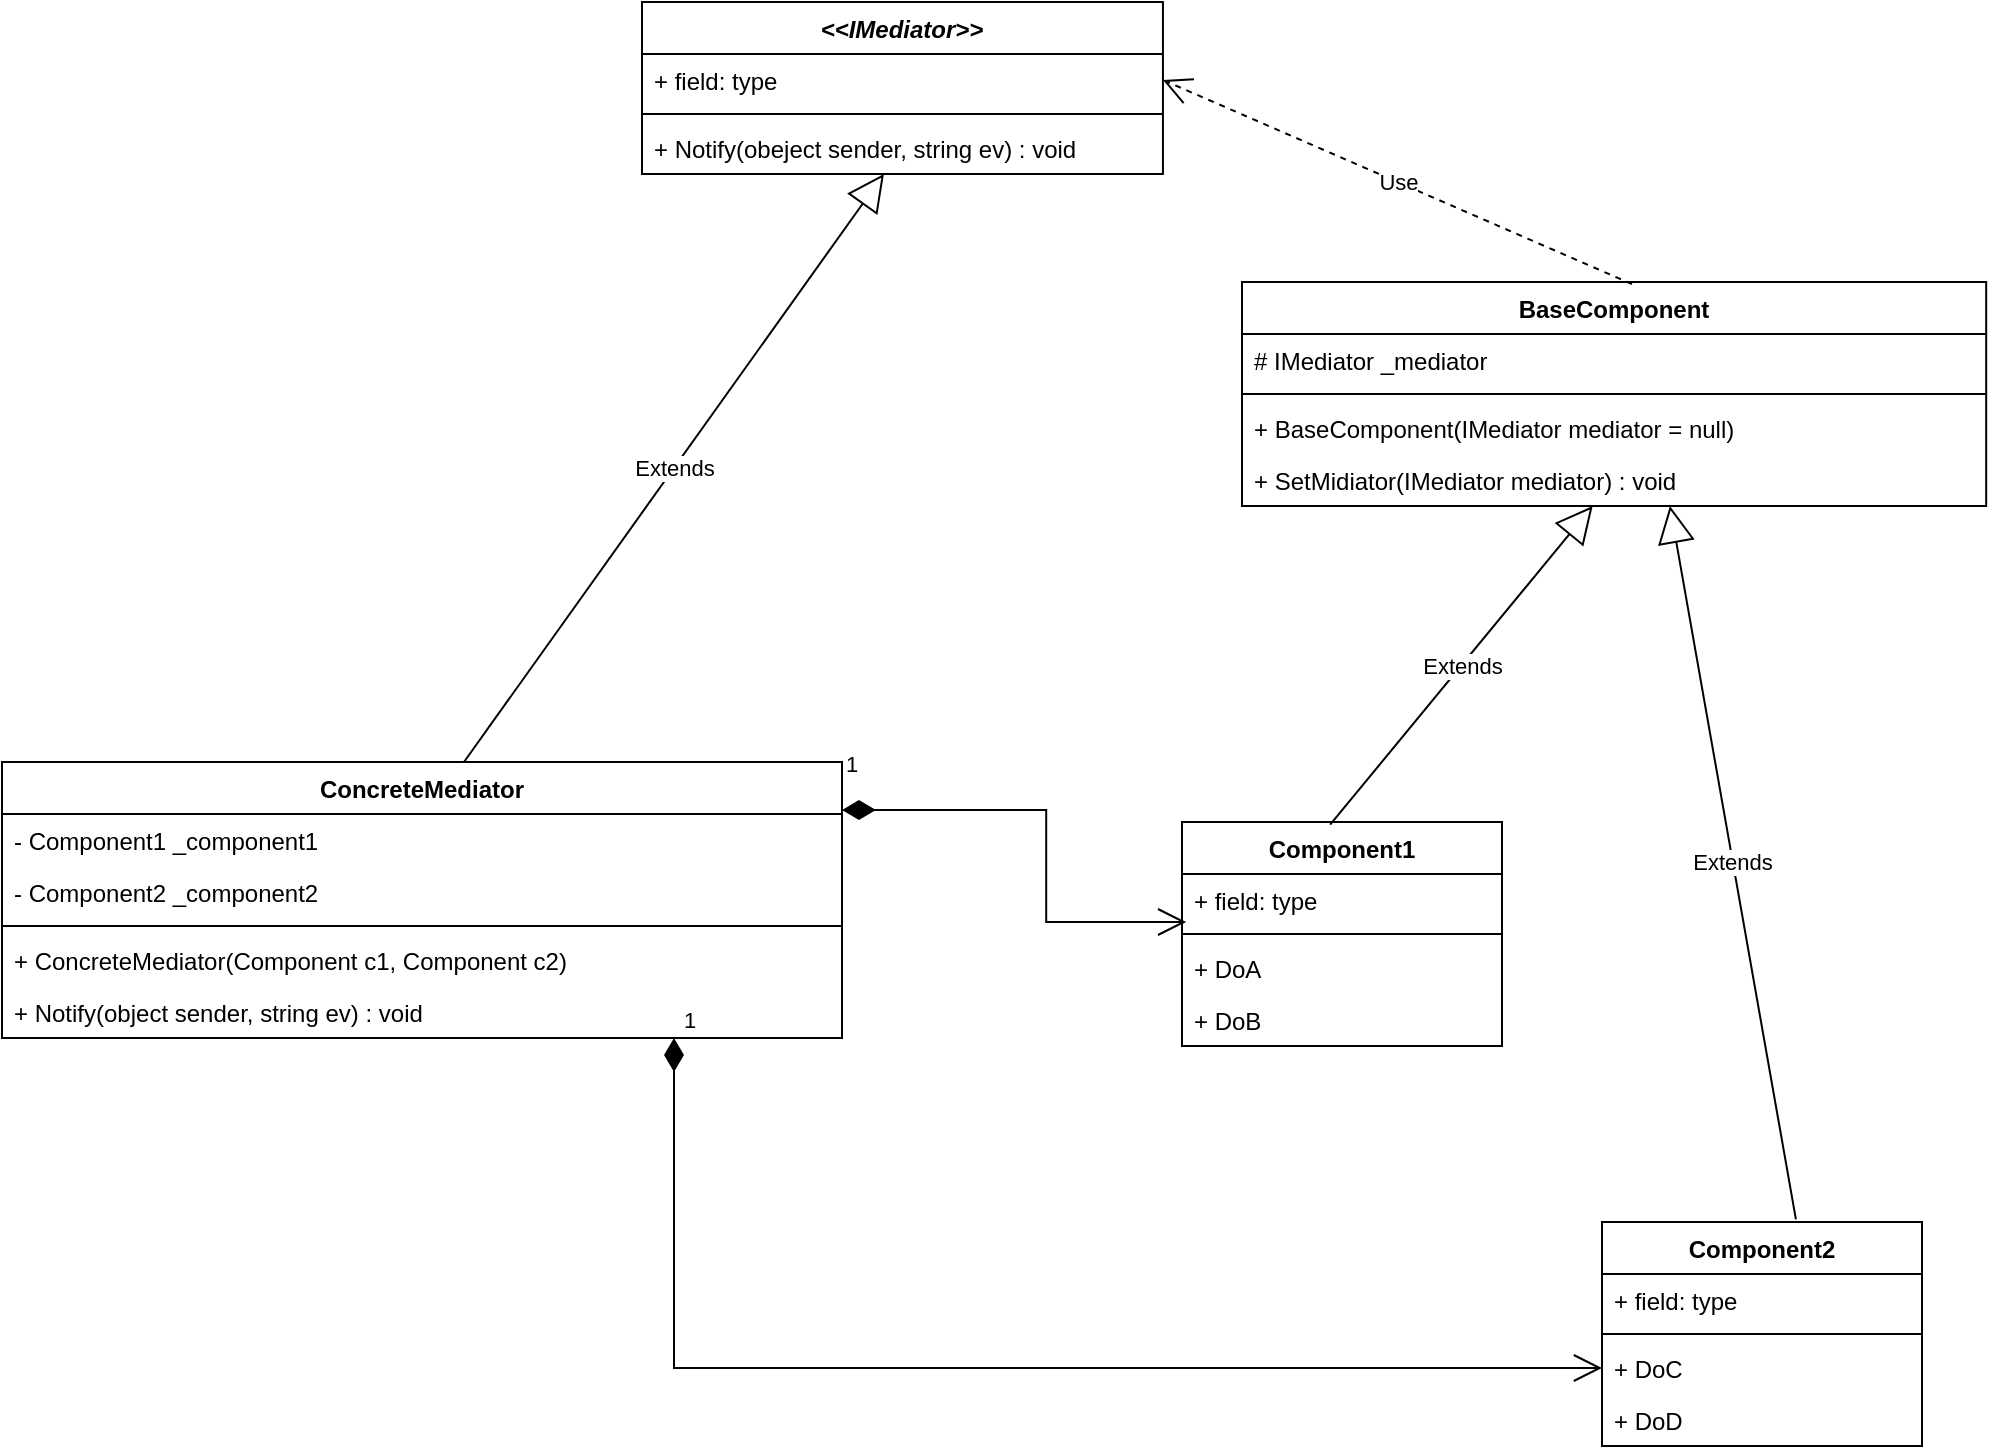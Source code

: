 <mxfile version="26.1.2">
  <diagram id="C5RBs43oDa-KdzZeNtuy" name="Page-1">
    <mxGraphModel dx="2253" dy="781" grid="1" gridSize="10" guides="1" tooltips="1" connect="1" arrows="1" fold="1" page="1" pageScale="1" pageWidth="827" pageHeight="1169" math="0" shadow="0">
      <root>
        <mxCell id="WIyWlLk6GJQsqaUBKTNV-0" />
        <mxCell id="WIyWlLk6GJQsqaUBKTNV-1" parent="WIyWlLk6GJQsqaUBKTNV-0" />
        <mxCell id="pZ7a381_uyiExwxEa0q3-0" value="&lt;i&gt;&amp;lt;&amp;lt;IMediator&amp;gt;&amp;gt;&lt;/i&gt;" style="swimlane;fontStyle=1;align=center;verticalAlign=top;childLayout=stackLayout;horizontal=1;startSize=26;horizontalStack=0;resizeParent=1;resizeParentMax=0;resizeLast=0;collapsible=1;marginBottom=0;whiteSpace=wrap;html=1;" vertex="1" parent="WIyWlLk6GJQsqaUBKTNV-1">
          <mxGeometry x="300" y="100" width="260.47" height="86" as="geometry" />
        </mxCell>
        <mxCell id="pZ7a381_uyiExwxEa0q3-1" value="+ field: type" style="text;strokeColor=none;fillColor=none;align=left;verticalAlign=top;spacingLeft=4;spacingRight=4;overflow=hidden;rotatable=0;points=[[0,0.5],[1,0.5]];portConstraint=eastwest;whiteSpace=wrap;html=1;" vertex="1" parent="pZ7a381_uyiExwxEa0q3-0">
          <mxGeometry y="26" width="260.47" height="26" as="geometry" />
        </mxCell>
        <mxCell id="pZ7a381_uyiExwxEa0q3-2" value="" style="line;strokeWidth=1;fillColor=none;align=left;verticalAlign=middle;spacingTop=-1;spacingLeft=3;spacingRight=3;rotatable=0;labelPosition=right;points=[];portConstraint=eastwest;strokeColor=inherit;" vertex="1" parent="pZ7a381_uyiExwxEa0q3-0">
          <mxGeometry y="52" width="260.47" height="8" as="geometry" />
        </mxCell>
        <mxCell id="pZ7a381_uyiExwxEa0q3-3" value="+ Notify(obeject sender, string ev) : void" style="text;strokeColor=none;fillColor=none;align=left;verticalAlign=top;spacingLeft=4;spacingRight=4;overflow=hidden;rotatable=0;points=[[0,0.5],[1,0.5]];portConstraint=eastwest;whiteSpace=wrap;html=1;" vertex="1" parent="pZ7a381_uyiExwxEa0q3-0">
          <mxGeometry y="60" width="260.47" height="26" as="geometry" />
        </mxCell>
        <mxCell id="pZ7a381_uyiExwxEa0q3-4" value="ConcreteMediator" style="swimlane;fontStyle=1;align=center;verticalAlign=top;childLayout=stackLayout;horizontal=1;startSize=26;horizontalStack=0;resizeParent=1;resizeParentMax=0;resizeLast=0;collapsible=1;marginBottom=0;whiteSpace=wrap;html=1;" vertex="1" parent="WIyWlLk6GJQsqaUBKTNV-1">
          <mxGeometry x="-20" y="480" width="420" height="138" as="geometry" />
        </mxCell>
        <mxCell id="pZ7a381_uyiExwxEa0q3-5" value="- Component1 _component1&lt;div&gt;&lt;br&gt;&lt;/div&gt;&lt;div&gt;&lt;br&gt;&lt;/div&gt;" style="text;strokeColor=none;fillColor=none;align=left;verticalAlign=top;spacingLeft=4;spacingRight=4;overflow=hidden;rotatable=0;points=[[0,0.5],[1,0.5]];portConstraint=eastwest;whiteSpace=wrap;html=1;" vertex="1" parent="pZ7a381_uyiExwxEa0q3-4">
          <mxGeometry y="26" width="420" height="26" as="geometry" />
        </mxCell>
        <mxCell id="pZ7a381_uyiExwxEa0q3-9" value="- Component2 _component2" style="text;strokeColor=none;fillColor=none;align=left;verticalAlign=top;spacingLeft=4;spacingRight=4;overflow=hidden;rotatable=0;points=[[0,0.5],[1,0.5]];portConstraint=eastwest;whiteSpace=wrap;html=1;" vertex="1" parent="pZ7a381_uyiExwxEa0q3-4">
          <mxGeometry y="52" width="420" height="26" as="geometry" />
        </mxCell>
        <mxCell id="pZ7a381_uyiExwxEa0q3-6" value="" style="line;strokeWidth=1;fillColor=none;align=left;verticalAlign=middle;spacingTop=-1;spacingLeft=3;spacingRight=3;rotatable=0;labelPosition=right;points=[];portConstraint=eastwest;strokeColor=inherit;" vertex="1" parent="pZ7a381_uyiExwxEa0q3-4">
          <mxGeometry y="78" width="420" height="8" as="geometry" />
        </mxCell>
        <mxCell id="pZ7a381_uyiExwxEa0q3-7" value="+ ConcreteMediator(Component c1, Component c2)" style="text;strokeColor=none;fillColor=none;align=left;verticalAlign=top;spacingLeft=4;spacingRight=4;overflow=hidden;rotatable=0;points=[[0,0.5],[1,0.5]];portConstraint=eastwest;whiteSpace=wrap;html=1;" vertex="1" parent="pZ7a381_uyiExwxEa0q3-4">
          <mxGeometry y="86" width="420" height="26" as="geometry" />
        </mxCell>
        <mxCell id="pZ7a381_uyiExwxEa0q3-10" value="+ Notify(object sender, string ev) : void" style="text;strokeColor=none;fillColor=none;align=left;verticalAlign=top;spacingLeft=4;spacingRight=4;overflow=hidden;rotatable=0;points=[[0,0.5],[1,0.5]];portConstraint=eastwest;whiteSpace=wrap;html=1;" vertex="1" parent="pZ7a381_uyiExwxEa0q3-4">
          <mxGeometry y="112" width="420" height="26" as="geometry" />
        </mxCell>
        <mxCell id="pZ7a381_uyiExwxEa0q3-8" value="Extends" style="endArrow=block;endSize=16;endFill=0;html=1;rounded=0;exitX=0.55;exitY=0;exitDx=0;exitDy=0;exitPerimeter=0;" edge="1" parent="WIyWlLk6GJQsqaUBKTNV-1" source="pZ7a381_uyiExwxEa0q3-4" target="pZ7a381_uyiExwxEa0q3-3">
          <mxGeometry width="160" relative="1" as="geometry">
            <mxPoint x="330" y="400" as="sourcePoint" />
            <mxPoint x="490" y="400" as="targetPoint" />
          </mxGeometry>
        </mxCell>
        <mxCell id="pZ7a381_uyiExwxEa0q3-11" value="BaseComponent" style="swimlane;fontStyle=1;align=center;verticalAlign=top;childLayout=stackLayout;horizontal=1;startSize=26;horizontalStack=0;resizeParent=1;resizeParentMax=0;resizeLast=0;collapsible=1;marginBottom=0;whiteSpace=wrap;html=1;" vertex="1" parent="WIyWlLk6GJQsqaUBKTNV-1">
          <mxGeometry x="600" y="240" width="372.09" height="112" as="geometry" />
        </mxCell>
        <mxCell id="pZ7a381_uyiExwxEa0q3-12" value="# IMediator _mediator" style="text;strokeColor=none;fillColor=none;align=left;verticalAlign=top;spacingLeft=4;spacingRight=4;overflow=hidden;rotatable=0;points=[[0,0.5],[1,0.5]];portConstraint=eastwest;whiteSpace=wrap;html=1;" vertex="1" parent="pZ7a381_uyiExwxEa0q3-11">
          <mxGeometry y="26" width="372.09" height="26" as="geometry" />
        </mxCell>
        <mxCell id="pZ7a381_uyiExwxEa0q3-13" value="" style="line;strokeWidth=1;fillColor=none;align=left;verticalAlign=middle;spacingTop=-1;spacingLeft=3;spacingRight=3;rotatable=0;labelPosition=right;points=[];portConstraint=eastwest;strokeColor=inherit;" vertex="1" parent="pZ7a381_uyiExwxEa0q3-11">
          <mxGeometry y="52" width="372.09" height="8" as="geometry" />
        </mxCell>
        <mxCell id="pZ7a381_uyiExwxEa0q3-14" value="+ BaseComponent(IMediator mediator = null)&amp;nbsp;" style="text;strokeColor=none;fillColor=none;align=left;verticalAlign=top;spacingLeft=4;spacingRight=4;overflow=hidden;rotatable=0;points=[[0,0.5],[1,0.5]];portConstraint=eastwest;whiteSpace=wrap;html=1;" vertex="1" parent="pZ7a381_uyiExwxEa0q3-11">
          <mxGeometry y="60" width="372.09" height="26" as="geometry" />
        </mxCell>
        <mxCell id="pZ7a381_uyiExwxEa0q3-15" value="+ SetMidiator(IMediator mediator) : void" style="text;strokeColor=none;fillColor=none;align=left;verticalAlign=top;spacingLeft=4;spacingRight=4;overflow=hidden;rotatable=0;points=[[0,0.5],[1,0.5]];portConstraint=eastwest;whiteSpace=wrap;html=1;" vertex="1" parent="pZ7a381_uyiExwxEa0q3-11">
          <mxGeometry y="86" width="372.09" height="26" as="geometry" />
        </mxCell>
        <mxCell id="pZ7a381_uyiExwxEa0q3-16" value="Component1" style="swimlane;fontStyle=1;align=center;verticalAlign=top;childLayout=stackLayout;horizontal=1;startSize=26;horizontalStack=0;resizeParent=1;resizeParentMax=0;resizeLast=0;collapsible=1;marginBottom=0;whiteSpace=wrap;html=1;" vertex="1" parent="WIyWlLk6GJQsqaUBKTNV-1">
          <mxGeometry x="570" y="510" width="160" height="112" as="geometry" />
        </mxCell>
        <mxCell id="pZ7a381_uyiExwxEa0q3-17" value="+ field: type" style="text;strokeColor=none;fillColor=none;align=left;verticalAlign=top;spacingLeft=4;spacingRight=4;overflow=hidden;rotatable=0;points=[[0,0.5],[1,0.5]];portConstraint=eastwest;whiteSpace=wrap;html=1;" vertex="1" parent="pZ7a381_uyiExwxEa0q3-16">
          <mxGeometry y="26" width="160" height="26" as="geometry" />
        </mxCell>
        <mxCell id="pZ7a381_uyiExwxEa0q3-18" value="" style="line;strokeWidth=1;fillColor=none;align=left;verticalAlign=middle;spacingTop=-1;spacingLeft=3;spacingRight=3;rotatable=0;labelPosition=right;points=[];portConstraint=eastwest;strokeColor=inherit;" vertex="1" parent="pZ7a381_uyiExwxEa0q3-16">
          <mxGeometry y="52" width="160" height="8" as="geometry" />
        </mxCell>
        <mxCell id="pZ7a381_uyiExwxEa0q3-19" value="+ DoA" style="text;strokeColor=none;fillColor=none;align=left;verticalAlign=top;spacingLeft=4;spacingRight=4;overflow=hidden;rotatable=0;points=[[0,0.5],[1,0.5]];portConstraint=eastwest;whiteSpace=wrap;html=1;" vertex="1" parent="pZ7a381_uyiExwxEa0q3-16">
          <mxGeometry y="60" width="160" height="26" as="geometry" />
        </mxCell>
        <mxCell id="pZ7a381_uyiExwxEa0q3-30" value="+ DoB" style="text;strokeColor=none;fillColor=none;align=left;verticalAlign=top;spacingLeft=4;spacingRight=4;overflow=hidden;rotatable=0;points=[[0,0.5],[1,0.5]];portConstraint=eastwest;whiteSpace=wrap;html=1;" vertex="1" parent="pZ7a381_uyiExwxEa0q3-16">
          <mxGeometry y="86" width="160" height="26" as="geometry" />
        </mxCell>
        <mxCell id="pZ7a381_uyiExwxEa0q3-20" value="Component2" style="swimlane;fontStyle=1;align=center;verticalAlign=top;childLayout=stackLayout;horizontal=1;startSize=26;horizontalStack=0;resizeParent=1;resizeParentMax=0;resizeLast=0;collapsible=1;marginBottom=0;whiteSpace=wrap;html=1;" vertex="1" parent="WIyWlLk6GJQsqaUBKTNV-1">
          <mxGeometry x="780" y="710" width="160" height="112" as="geometry" />
        </mxCell>
        <mxCell id="pZ7a381_uyiExwxEa0q3-21" value="+ field: type" style="text;strokeColor=none;fillColor=none;align=left;verticalAlign=top;spacingLeft=4;spacingRight=4;overflow=hidden;rotatable=0;points=[[0,0.5],[1,0.5]];portConstraint=eastwest;whiteSpace=wrap;html=1;" vertex="1" parent="pZ7a381_uyiExwxEa0q3-20">
          <mxGeometry y="26" width="160" height="26" as="geometry" />
        </mxCell>
        <mxCell id="pZ7a381_uyiExwxEa0q3-22" value="" style="line;strokeWidth=1;fillColor=none;align=left;verticalAlign=middle;spacingTop=-1;spacingLeft=3;spacingRight=3;rotatable=0;labelPosition=right;points=[];portConstraint=eastwest;strokeColor=inherit;" vertex="1" parent="pZ7a381_uyiExwxEa0q3-20">
          <mxGeometry y="52" width="160" height="8" as="geometry" />
        </mxCell>
        <mxCell id="pZ7a381_uyiExwxEa0q3-23" value="+ DoC" style="text;strokeColor=none;fillColor=none;align=left;verticalAlign=top;spacingLeft=4;spacingRight=4;overflow=hidden;rotatable=0;points=[[0,0.5],[1,0.5]];portConstraint=eastwest;whiteSpace=wrap;html=1;" vertex="1" parent="pZ7a381_uyiExwxEa0q3-20">
          <mxGeometry y="60" width="160" height="26" as="geometry" />
        </mxCell>
        <mxCell id="pZ7a381_uyiExwxEa0q3-31" value="+ DoD" style="text;strokeColor=none;fillColor=none;align=left;verticalAlign=top;spacingLeft=4;spacingRight=4;overflow=hidden;rotatable=0;points=[[0,0.5],[1,0.5]];portConstraint=eastwest;whiteSpace=wrap;html=1;" vertex="1" parent="pZ7a381_uyiExwxEa0q3-20">
          <mxGeometry y="86" width="160" height="26" as="geometry" />
        </mxCell>
        <mxCell id="pZ7a381_uyiExwxEa0q3-25" value="Extends" style="endArrow=block;endSize=16;endFill=0;html=1;rounded=0;exitX=0.463;exitY=0.012;exitDx=0;exitDy=0;exitPerimeter=0;" edge="1" parent="WIyWlLk6GJQsqaUBKTNV-1" source="pZ7a381_uyiExwxEa0q3-16" target="pZ7a381_uyiExwxEa0q3-15">
          <mxGeometry width="160" relative="1" as="geometry">
            <mxPoint x="660" y="500" as="sourcePoint" />
            <mxPoint x="490" y="400" as="targetPoint" />
          </mxGeometry>
        </mxCell>
        <mxCell id="pZ7a381_uyiExwxEa0q3-26" value="Extends" style="endArrow=block;endSize=16;endFill=0;html=1;rounded=0;exitX=0.606;exitY=-0.012;exitDx=0;exitDy=0;exitPerimeter=0;entryX=0.575;entryY=1;entryDx=0;entryDy=0;entryPerimeter=0;" edge="1" parent="WIyWlLk6GJQsqaUBKTNV-1" source="pZ7a381_uyiExwxEa0q3-20" target="pZ7a381_uyiExwxEa0q3-15">
          <mxGeometry width="160" relative="1" as="geometry">
            <mxPoint x="860" y="480" as="sourcePoint" />
            <mxPoint x="1020" y="480" as="targetPoint" />
          </mxGeometry>
        </mxCell>
        <mxCell id="pZ7a381_uyiExwxEa0q3-29" value="Use" style="endArrow=open;endSize=12;dashed=1;html=1;rounded=0;exitX=0.524;exitY=0.009;exitDx=0;exitDy=0;exitPerimeter=0;entryX=1;entryY=0.5;entryDx=0;entryDy=0;" edge="1" parent="WIyWlLk6GJQsqaUBKTNV-1" source="pZ7a381_uyiExwxEa0q3-11" target="pZ7a381_uyiExwxEa0q3-1">
          <mxGeometry width="160" relative="1" as="geometry">
            <mxPoint x="330" y="200" as="sourcePoint" />
            <mxPoint x="490" y="200" as="targetPoint" />
          </mxGeometry>
        </mxCell>
        <mxCell id="pZ7a381_uyiExwxEa0q3-32" value="1" style="endArrow=open;html=1;endSize=12;startArrow=diamondThin;startSize=14;startFill=1;edgeStyle=orthogonalEdgeStyle;align=left;verticalAlign=bottom;rounded=0;entryX=0;entryY=0.923;entryDx=0;entryDy=0;entryPerimeter=0;exitX=0.995;exitY=-0.077;exitDx=0;exitDy=0;exitPerimeter=0;" edge="1" parent="WIyWlLk6GJQsqaUBKTNV-1">
          <mxGeometry x="-1" y="14" relative="1" as="geometry">
            <mxPoint x="400.0" y="503.998" as="sourcePoint" />
            <mxPoint x="572.1" y="559.998" as="targetPoint" />
            <Array as="points">
              <mxPoint x="502.1" y="504" />
              <mxPoint x="502.1" y="560" />
            </Array>
            <mxPoint as="offset" />
          </mxGeometry>
        </mxCell>
        <mxCell id="pZ7a381_uyiExwxEa0q3-33" value="1" style="endArrow=open;html=1;endSize=12;startArrow=diamondThin;startSize=14;startFill=1;edgeStyle=orthogonalEdgeStyle;align=left;verticalAlign=bottom;rounded=0;entryX=0;entryY=0.5;entryDx=0;entryDy=0;exitX=0.8;exitY=1;exitDx=0;exitDy=0;exitPerimeter=0;" edge="1" parent="WIyWlLk6GJQsqaUBKTNV-1" source="pZ7a381_uyiExwxEa0q3-10" target="pZ7a381_uyiExwxEa0q3-23">
          <mxGeometry x="-1" y="3" relative="1" as="geometry">
            <mxPoint x="520" y="690" as="sourcePoint" />
            <mxPoint x="680" y="690" as="targetPoint" />
          </mxGeometry>
        </mxCell>
      </root>
    </mxGraphModel>
  </diagram>
</mxfile>
